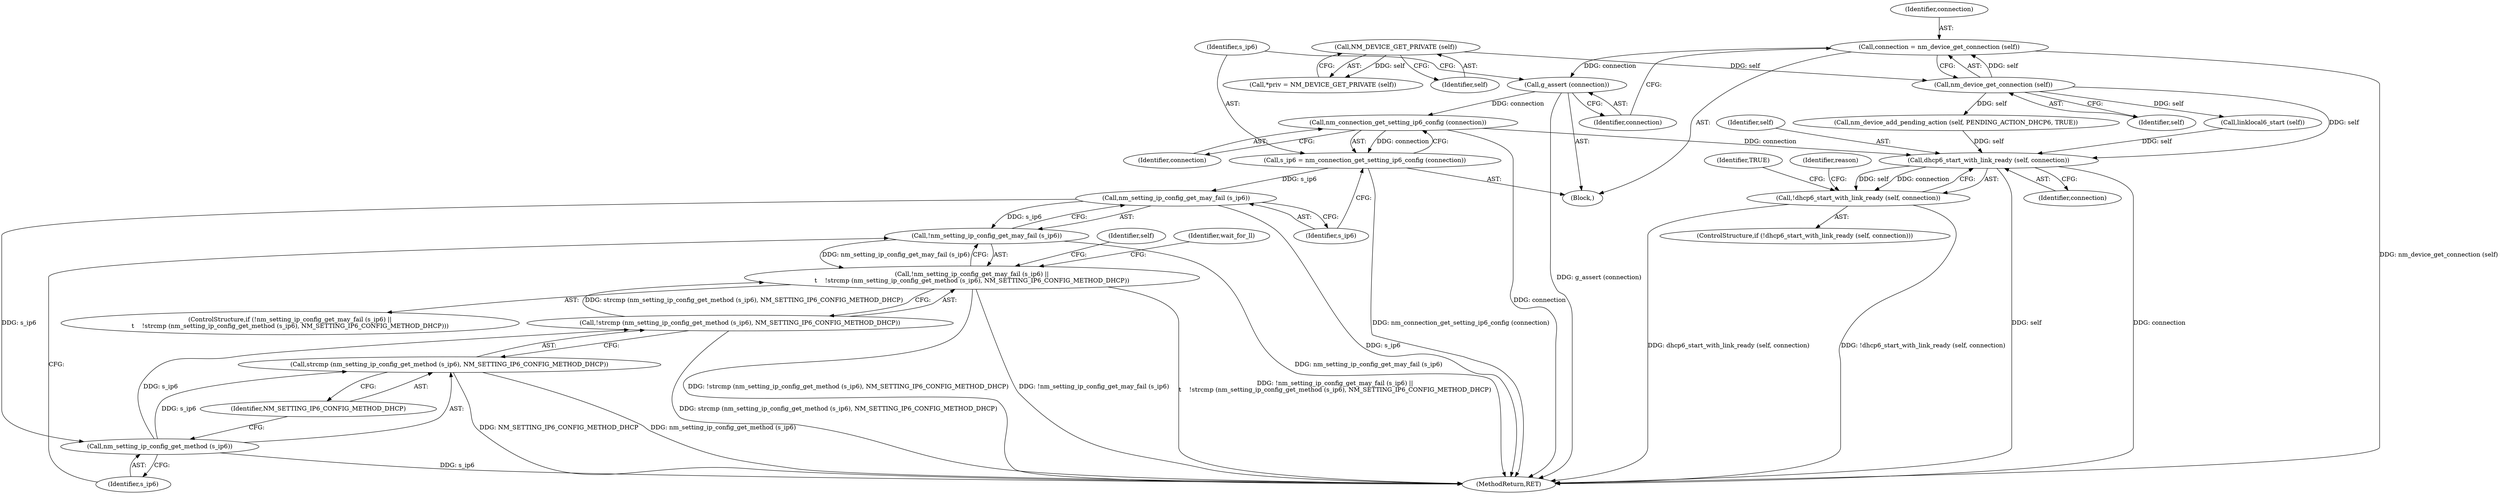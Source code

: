 digraph "0_NetworkManager_d5fc88e573fa58b93034b04d35a2454f5d28cad9@API" {
"1006651" [label="(Call,connection = nm_device_get_connection (self))"];
"1006653" [label="(Call,nm_device_get_connection (self))"];
"1006626" [label="(Call,NM_DEVICE_GET_PRIVATE (self))"];
"1006655" [label="(Call,g_assert (connection))"];
"1006659" [label="(Call,nm_connection_get_setting_ip6_config (connection))"];
"1006657" [label="(Call,s_ip6 = nm_connection_get_setting_ip6_config (connection))"];
"1006664" [label="(Call,nm_setting_ip_config_get_may_fail (s_ip6))"];
"1006663" [label="(Call,!nm_setting_ip_config_get_may_fail (s_ip6))"];
"1006662" [label="(Call,!nm_setting_ip_config_get_may_fail (s_ip6) ||\n\t    !strcmp (nm_setting_ip_config_get_method (s_ip6), NM_SETTING_IP6_CONFIG_METHOD_DHCP))"];
"1006668" [label="(Call,nm_setting_ip_config_get_method (s_ip6))"];
"1006666" [label="(Call,!strcmp (nm_setting_ip_config_get_method (s_ip6), NM_SETTING_IP6_CONFIG_METHOD_DHCP))"];
"1006667" [label="(Call,strcmp (nm_setting_ip_config_get_method (s_ip6), NM_SETTING_IP6_CONFIG_METHOD_DHCP))"];
"1006696" [label="(Call,dhcp6_start_with_link_ready (self, connection))"];
"1006695" [label="(Call,!dhcp6_start_with_link_ready (self, connection))"];
"1006664" [label="(Call,nm_setting_ip_config_get_may_fail (s_ip6))"];
"1006667" [label="(Call,strcmp (nm_setting_ip_config_get_method (s_ip6), NM_SETTING_IP6_CONFIG_METHOD_DHCP))"];
"1006655" [label="(Call,g_assert (connection))"];
"1006669" [label="(Identifier,s_ip6)"];
"1006707" [label="(Identifier,TRUE)"];
"1006668" [label="(Call,nm_setting_ip_config_get_method (s_ip6))"];
"1006654" [label="(Identifier,self)"];
"1006656" [label="(Identifier,connection)"];
"1006697" [label="(Identifier,self)"];
"1006698" [label="(Identifier,connection)"];
"1006627" [label="(Identifier,self)"];
"1006702" [label="(Identifier,reason)"];
"1006657" [label="(Call,s_ip6 = nm_connection_get_setting_ip6_config (connection))"];
"1006666" [label="(Call,!strcmp (nm_setting_ip_config_get_method (s_ip6), NM_SETTING_IP6_CONFIG_METHOD_DHCP))"];
"1006670" [label="(Identifier,NM_SETTING_IP6_CONFIG_METHOD_DHCP)"];
"1006696" [label="(Call,dhcp6_start_with_link_ready (self, connection))"];
"1006660" [label="(Identifier,connection)"];
"1006661" [label="(ControlStructure,if (!nm_setting_ip_config_get_may_fail (s_ip6) ||\n\t    !strcmp (nm_setting_ip_config_get_method (s_ip6), NM_SETTING_IP6_CONFIG_METHOD_DHCP)))"];
"1006652" [label="(Identifier,connection)"];
"1006663" [label="(Call,!nm_setting_ip_config_get_may_fail (s_ip6))"];
"1006671" [label="(Call,nm_device_add_pending_action (self, PENDING_ACTION_DHCP6, TRUE))"];
"1006622" [label="(Block,)"];
"1006676" [label="(Identifier,wait_for_ll)"];
"1006662" [label="(Call,!nm_setting_ip_config_get_may_fail (s_ip6) ||\n\t    !strcmp (nm_setting_ip_config_get_method (s_ip6), NM_SETTING_IP6_CONFIG_METHOD_DHCP))"];
"1006653" [label="(Call,nm_device_get_connection (self))"];
"1006694" [label="(ControlStructure,if (!dhcp6_start_with_link_ready (self, connection)))"];
"1006681" [label="(Call,linklocal6_start (self))"];
"1006651" [label="(Call,connection = nm_device_get_connection (self))"];
"1006695" [label="(Call,!dhcp6_start_with_link_ready (self, connection))"];
"1006624" [label="(Call,*priv = NM_DEVICE_GET_PRIVATE (self))"];
"1006658" [label="(Identifier,s_ip6)"];
"1007368" [label="(MethodReturn,RET)"];
"1006626" [label="(Call,NM_DEVICE_GET_PRIVATE (self))"];
"1006665" [label="(Identifier,s_ip6)"];
"1006672" [label="(Identifier,self)"];
"1006659" [label="(Call,nm_connection_get_setting_ip6_config (connection))"];
"1006651" -> "1006622"  [label="AST: "];
"1006651" -> "1006653"  [label="CFG: "];
"1006652" -> "1006651"  [label="AST: "];
"1006653" -> "1006651"  [label="AST: "];
"1006656" -> "1006651"  [label="CFG: "];
"1006651" -> "1007368"  [label="DDG: nm_device_get_connection (self)"];
"1006653" -> "1006651"  [label="DDG: self"];
"1006651" -> "1006655"  [label="DDG: connection"];
"1006653" -> "1006654"  [label="CFG: "];
"1006654" -> "1006653"  [label="AST: "];
"1006626" -> "1006653"  [label="DDG: self"];
"1006653" -> "1006671"  [label="DDG: self"];
"1006653" -> "1006681"  [label="DDG: self"];
"1006653" -> "1006696"  [label="DDG: self"];
"1006626" -> "1006624"  [label="AST: "];
"1006626" -> "1006627"  [label="CFG: "];
"1006627" -> "1006626"  [label="AST: "];
"1006624" -> "1006626"  [label="CFG: "];
"1006626" -> "1006624"  [label="DDG: self"];
"1006655" -> "1006622"  [label="AST: "];
"1006655" -> "1006656"  [label="CFG: "];
"1006656" -> "1006655"  [label="AST: "];
"1006658" -> "1006655"  [label="CFG: "];
"1006655" -> "1007368"  [label="DDG: g_assert (connection)"];
"1006655" -> "1006659"  [label="DDG: connection"];
"1006659" -> "1006657"  [label="AST: "];
"1006659" -> "1006660"  [label="CFG: "];
"1006660" -> "1006659"  [label="AST: "];
"1006657" -> "1006659"  [label="CFG: "];
"1006659" -> "1007368"  [label="DDG: connection"];
"1006659" -> "1006657"  [label="DDG: connection"];
"1006659" -> "1006696"  [label="DDG: connection"];
"1006657" -> "1006622"  [label="AST: "];
"1006658" -> "1006657"  [label="AST: "];
"1006665" -> "1006657"  [label="CFG: "];
"1006657" -> "1007368"  [label="DDG: nm_connection_get_setting_ip6_config (connection)"];
"1006657" -> "1006664"  [label="DDG: s_ip6"];
"1006664" -> "1006663"  [label="AST: "];
"1006664" -> "1006665"  [label="CFG: "];
"1006665" -> "1006664"  [label="AST: "];
"1006663" -> "1006664"  [label="CFG: "];
"1006664" -> "1007368"  [label="DDG: s_ip6"];
"1006664" -> "1006663"  [label="DDG: s_ip6"];
"1006664" -> "1006668"  [label="DDG: s_ip6"];
"1006663" -> "1006662"  [label="AST: "];
"1006669" -> "1006663"  [label="CFG: "];
"1006662" -> "1006663"  [label="CFG: "];
"1006663" -> "1007368"  [label="DDG: nm_setting_ip_config_get_may_fail (s_ip6)"];
"1006663" -> "1006662"  [label="DDG: nm_setting_ip_config_get_may_fail (s_ip6)"];
"1006662" -> "1006661"  [label="AST: "];
"1006662" -> "1006666"  [label="CFG: "];
"1006666" -> "1006662"  [label="AST: "];
"1006672" -> "1006662"  [label="CFG: "];
"1006676" -> "1006662"  [label="CFG: "];
"1006662" -> "1007368"  [label="DDG: !nm_setting_ip_config_get_may_fail (s_ip6) ||\n\t    !strcmp (nm_setting_ip_config_get_method (s_ip6), NM_SETTING_IP6_CONFIG_METHOD_DHCP)"];
"1006662" -> "1007368"  [label="DDG: !strcmp (nm_setting_ip_config_get_method (s_ip6), NM_SETTING_IP6_CONFIG_METHOD_DHCP)"];
"1006662" -> "1007368"  [label="DDG: !nm_setting_ip_config_get_may_fail (s_ip6)"];
"1006666" -> "1006662"  [label="DDG: strcmp (nm_setting_ip_config_get_method (s_ip6), NM_SETTING_IP6_CONFIG_METHOD_DHCP)"];
"1006668" -> "1006667"  [label="AST: "];
"1006668" -> "1006669"  [label="CFG: "];
"1006669" -> "1006668"  [label="AST: "];
"1006670" -> "1006668"  [label="CFG: "];
"1006668" -> "1007368"  [label="DDG: s_ip6"];
"1006668" -> "1006666"  [label="DDG: s_ip6"];
"1006668" -> "1006667"  [label="DDG: s_ip6"];
"1006666" -> "1006667"  [label="CFG: "];
"1006667" -> "1006666"  [label="AST: "];
"1006666" -> "1007368"  [label="DDG: strcmp (nm_setting_ip_config_get_method (s_ip6), NM_SETTING_IP6_CONFIG_METHOD_DHCP)"];
"1006667" -> "1006670"  [label="CFG: "];
"1006670" -> "1006667"  [label="AST: "];
"1006667" -> "1007368"  [label="DDG: nm_setting_ip_config_get_method (s_ip6)"];
"1006667" -> "1007368"  [label="DDG: NM_SETTING_IP6_CONFIG_METHOD_DHCP"];
"1006696" -> "1006695"  [label="AST: "];
"1006696" -> "1006698"  [label="CFG: "];
"1006697" -> "1006696"  [label="AST: "];
"1006698" -> "1006696"  [label="AST: "];
"1006695" -> "1006696"  [label="CFG: "];
"1006696" -> "1007368"  [label="DDG: self"];
"1006696" -> "1007368"  [label="DDG: connection"];
"1006696" -> "1006695"  [label="DDG: self"];
"1006696" -> "1006695"  [label="DDG: connection"];
"1006681" -> "1006696"  [label="DDG: self"];
"1006671" -> "1006696"  [label="DDG: self"];
"1006695" -> "1006694"  [label="AST: "];
"1006702" -> "1006695"  [label="CFG: "];
"1006707" -> "1006695"  [label="CFG: "];
"1006695" -> "1007368"  [label="DDG: !dhcp6_start_with_link_ready (self, connection)"];
"1006695" -> "1007368"  [label="DDG: dhcp6_start_with_link_ready (self, connection)"];
}
